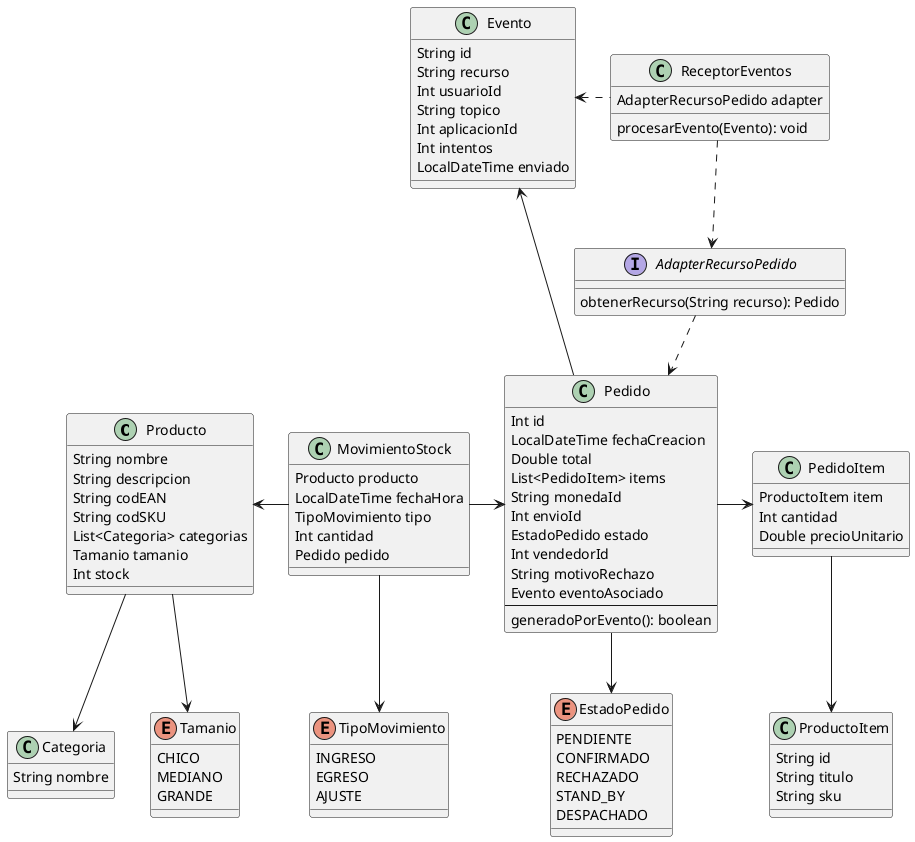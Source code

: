 @startuml
'https://plantuml.com/class-diagram

class Producto {
    String nombre
    String descripcion
    String codEAN
    String codSKU
    List<Categoria> categorias
    Tamanio tamanio
    Int stock
}

class Categoria {
    String nombre
}

enum Tamanio {
    CHICO
    MEDIANO
    GRANDE
}

class Evento {
    String id
    String recurso
    Int usuarioId
    String topico
    Int aplicacionId
    Int intentos
    LocalDateTime enviado
}

class ReceptorEventos {
    AdapterRecursoPedido adapter
    procesarEvento(Evento): void
}

interface AdapterRecursoPedido {
    obtenerRecurso(String recurso): Pedido
}

class Pedido {
    Int id
    LocalDateTime fechaCreacion
    Double total
    List<PedidoItem> items
    String monedaId
    Int envioId
    EstadoPedido estado
    Int vendedorId
    String motivoRechazo
    Evento eventoAsociado
    ---
    generadoPorEvento(): boolean
}

enum EstadoPedido {
    PENDIENTE
    CONFIRMADO
    RECHAZADO
    STAND_BY
    DESPACHADO
}

class PedidoItem {
    ProductoItem item
    Int cantidad
    Double precioUnitario
}

class ProductoItem {
    String id
    String titulo
    String sku
}

class MovimientoStock {
    Producto producto
    LocalDateTime fechaHora
    TipoMovimiento tipo
    Int cantidad
    Pedido pedido
}

enum TipoMovimiento {
    INGRESO
    EGRESO
    AJUSTE
}

Producto --> Categoria
Producto --> Tamanio
Evento <. ReceptorEventos
ReceptorEventos ..> AdapterRecursoPedido
AdapterRecursoPedido ..> Pedido
Pedido --> EstadoPedido
Pedido -> PedidoItem
PedidoItem --> ProductoItem
Producto <- MovimientoStock
MovimientoStock --> TipoMovimiento
MovimientoStock -> Pedido
Evento <-- Pedido

@enduml